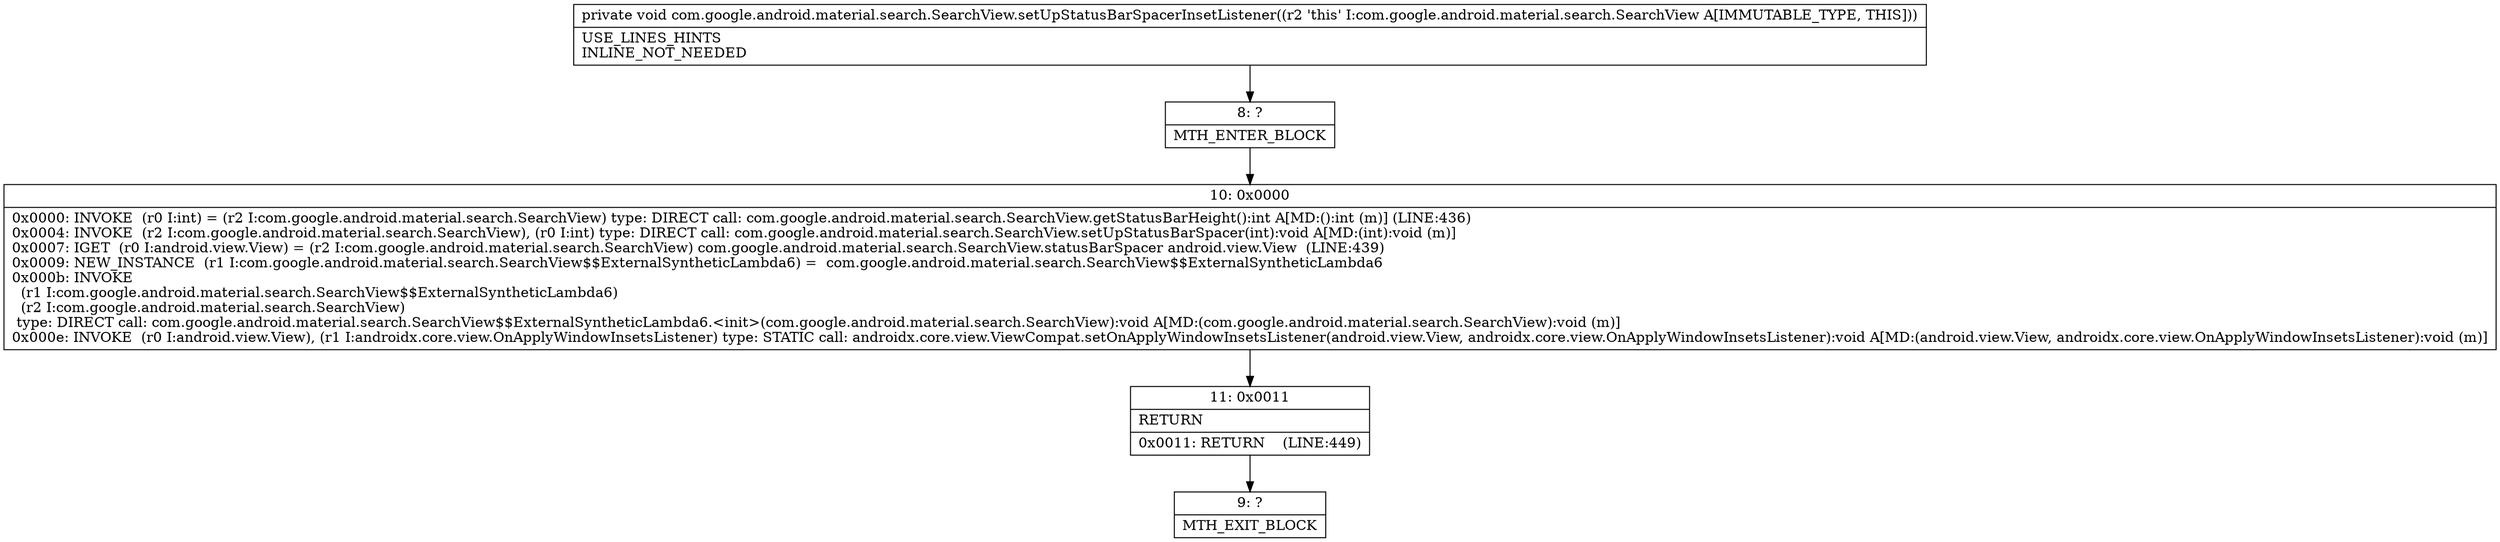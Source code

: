 digraph "CFG forcom.google.android.material.search.SearchView.setUpStatusBarSpacerInsetListener()V" {
Node_8 [shape=record,label="{8\:\ ?|MTH_ENTER_BLOCK\l}"];
Node_10 [shape=record,label="{10\:\ 0x0000|0x0000: INVOKE  (r0 I:int) = (r2 I:com.google.android.material.search.SearchView) type: DIRECT call: com.google.android.material.search.SearchView.getStatusBarHeight():int A[MD:():int (m)] (LINE:436)\l0x0004: INVOKE  (r2 I:com.google.android.material.search.SearchView), (r0 I:int) type: DIRECT call: com.google.android.material.search.SearchView.setUpStatusBarSpacer(int):void A[MD:(int):void (m)]\l0x0007: IGET  (r0 I:android.view.View) = (r2 I:com.google.android.material.search.SearchView) com.google.android.material.search.SearchView.statusBarSpacer android.view.View  (LINE:439)\l0x0009: NEW_INSTANCE  (r1 I:com.google.android.material.search.SearchView$$ExternalSyntheticLambda6) =  com.google.android.material.search.SearchView$$ExternalSyntheticLambda6 \l0x000b: INVOKE  \l  (r1 I:com.google.android.material.search.SearchView$$ExternalSyntheticLambda6)\l  (r2 I:com.google.android.material.search.SearchView)\l type: DIRECT call: com.google.android.material.search.SearchView$$ExternalSyntheticLambda6.\<init\>(com.google.android.material.search.SearchView):void A[MD:(com.google.android.material.search.SearchView):void (m)]\l0x000e: INVOKE  (r0 I:android.view.View), (r1 I:androidx.core.view.OnApplyWindowInsetsListener) type: STATIC call: androidx.core.view.ViewCompat.setOnApplyWindowInsetsListener(android.view.View, androidx.core.view.OnApplyWindowInsetsListener):void A[MD:(android.view.View, androidx.core.view.OnApplyWindowInsetsListener):void (m)]\l}"];
Node_11 [shape=record,label="{11\:\ 0x0011|RETURN\l|0x0011: RETURN    (LINE:449)\l}"];
Node_9 [shape=record,label="{9\:\ ?|MTH_EXIT_BLOCK\l}"];
MethodNode[shape=record,label="{private void com.google.android.material.search.SearchView.setUpStatusBarSpacerInsetListener((r2 'this' I:com.google.android.material.search.SearchView A[IMMUTABLE_TYPE, THIS]))  | USE_LINES_HINTS\lINLINE_NOT_NEEDED\l}"];
MethodNode -> Node_8;Node_8 -> Node_10;
Node_10 -> Node_11;
Node_11 -> Node_9;
}

